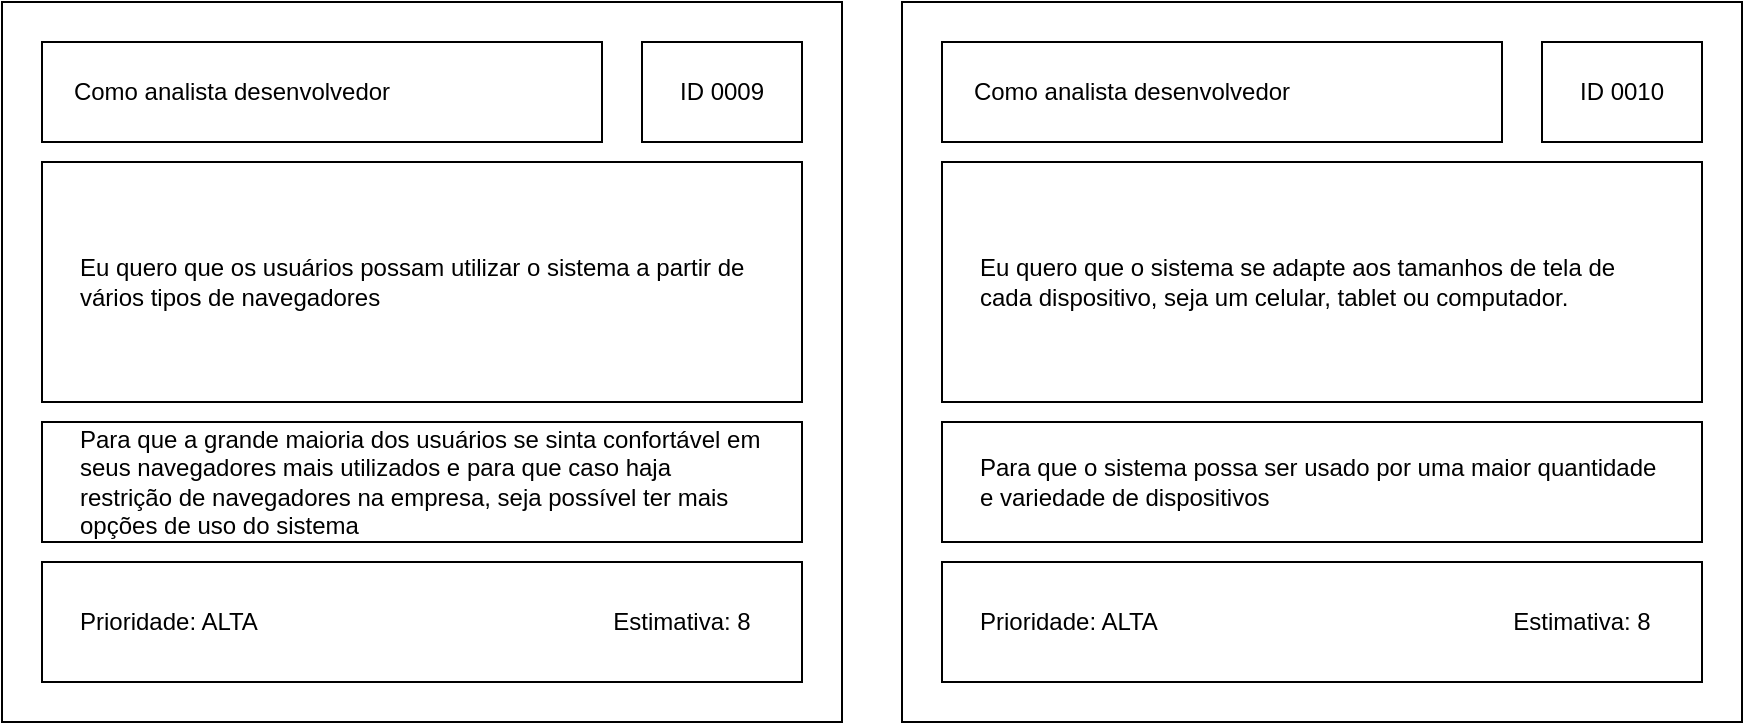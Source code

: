 <mxfile version="14.1.8" type="device"><diagram id="Y2dY6pVj6eskUl1Qb5Ph" name="Página-1"><mxGraphModel dx="1422" dy="822" grid="1" gridSize="10" guides="1" tooltips="1" connect="1" arrows="1" fold="1" page="1" pageScale="1" pageWidth="827" pageHeight="1169" math="0" shadow="0"><root><mxCell id="0"/><mxCell id="1" parent="0"/><mxCell id="jgaJscuF3KKtH_87hPVX-1" value="" style="rounded=0;whiteSpace=wrap;html=1;" parent="1" vertex="1"><mxGeometry x="200" y="160" width="420" height="360" as="geometry"/></mxCell><mxCell id="jgaJscuF3KKtH_87hPVX-3" value="" style="rounded=0;whiteSpace=wrap;html=1;" parent="1" vertex="1"><mxGeometry x="220" y="180" width="280" height="50" as="geometry"/></mxCell><mxCell id="jgaJscuF3KKtH_87hPVX-4" value="" style="rounded=0;whiteSpace=wrap;html=1;" parent="1" vertex="1"><mxGeometry x="520" y="180" width="80" height="50" as="geometry"/></mxCell><mxCell id="jgaJscuF3KKtH_87hPVX-5" value="Como analista desenvolvedor" style="text;html=1;strokeColor=none;fillColor=none;align=center;verticalAlign=middle;whiteSpace=wrap;rounded=0;" parent="1" vertex="1"><mxGeometry x="230" y="195" width="170" height="20" as="geometry"/></mxCell><mxCell id="jgaJscuF3KKtH_87hPVX-6" value="ID 0009" style="text;html=1;strokeColor=none;fillColor=none;align=center;verticalAlign=middle;whiteSpace=wrap;rounded=0;" parent="1" vertex="1"><mxGeometry x="530" y="195" width="60" height="20" as="geometry"/></mxCell><mxCell id="jgaJscuF3KKtH_87hPVX-7" value="Eu quero que os usuários possam utilizar o sistema a partir de vários tipos de navegadores" style="rounded=0;whiteSpace=wrap;html=1;align=left;spacingLeft=17;spacingRight=17;" parent="1" vertex="1"><mxGeometry x="220" y="240" width="380" height="120" as="geometry"/></mxCell><mxCell id="jgaJscuF3KKtH_87hPVX-9" value="Para que a grande maioria dos usuários se sinta confortável em seus navegadores mais utilizados e para que caso haja restrição de navegadores na empresa, seja possível ter mais opções de uso do sistema" style="rounded=0;whiteSpace=wrap;html=1;align=left;spacingLeft=17;spacingRight=17;" parent="1" vertex="1"><mxGeometry x="220" y="370" width="380" height="60" as="geometry"/></mxCell><mxCell id="jgaJscuF3KKtH_87hPVX-10" value="Prioridade: ALTA" style="rounded=0;whiteSpace=wrap;html=1;align=left;spacingLeft=17;spacingRight=17;" parent="1" vertex="1"><mxGeometry x="220" y="440" width="380" height="60" as="geometry"/></mxCell><mxCell id="jgaJscuF3KKtH_87hPVX-11" value="Estimativa: 8" style="text;html=1;strokeColor=none;fillColor=none;align=center;verticalAlign=middle;whiteSpace=wrap;rounded=0;" parent="1" vertex="1"><mxGeometry x="500" y="460" width="80" height="20" as="geometry"/></mxCell><mxCell id="jgaJscuF3KKtH_87hPVX-12" value="" style="rounded=0;whiteSpace=wrap;html=1;" parent="1" vertex="1"><mxGeometry x="650" y="160" width="420" height="360" as="geometry"/></mxCell><mxCell id="jgaJscuF3KKtH_87hPVX-13" value="" style="rounded=0;whiteSpace=wrap;html=1;" parent="1" vertex="1"><mxGeometry x="670" y="180" width="280" height="50" as="geometry"/></mxCell><mxCell id="jgaJscuF3KKtH_87hPVX-14" value="" style="rounded=0;whiteSpace=wrap;html=1;" parent="1" vertex="1"><mxGeometry x="970" y="180" width="80" height="50" as="geometry"/></mxCell><mxCell id="jgaJscuF3KKtH_87hPVX-15" value="Como analista desenvolvedor" style="text;html=1;strokeColor=none;fillColor=none;align=center;verticalAlign=middle;whiteSpace=wrap;rounded=0;" parent="1" vertex="1"><mxGeometry x="680" y="195" width="170" height="20" as="geometry"/></mxCell><mxCell id="jgaJscuF3KKtH_87hPVX-16" value="ID 0010" style="text;html=1;strokeColor=none;fillColor=none;align=center;verticalAlign=middle;whiteSpace=wrap;rounded=0;" parent="1" vertex="1"><mxGeometry x="980" y="195" width="60" height="20" as="geometry"/></mxCell><mxCell id="jgaJscuF3KKtH_87hPVX-17" value="Eu quero que o sistema se adapte aos tamanhos de tela de cada dispositivo, seja um celular, tablet ou computador." style="rounded=0;whiteSpace=wrap;html=1;align=left;spacingLeft=17;spacingRight=17;" parent="1" vertex="1"><mxGeometry x="670" y="240" width="380" height="120" as="geometry"/></mxCell><mxCell id="jgaJscuF3KKtH_87hPVX-18" value="Para que o sistema possa ser usado por uma maior quantidade e variedade de dispositivos" style="rounded=0;whiteSpace=wrap;html=1;align=left;spacingLeft=17;spacingRight=17;" parent="1" vertex="1"><mxGeometry x="670" y="370" width="380" height="60" as="geometry"/></mxCell><mxCell id="jgaJscuF3KKtH_87hPVX-19" value="Prioridade: ALTA" style="rounded=0;whiteSpace=wrap;html=1;align=left;spacingLeft=17;spacingRight=17;" parent="1" vertex="1"><mxGeometry x="670" y="440" width="380" height="60" as="geometry"/></mxCell><mxCell id="jgaJscuF3KKtH_87hPVX-20" value="Estimativa: 8" style="text;html=1;strokeColor=none;fillColor=none;align=center;verticalAlign=middle;whiteSpace=wrap;rounded=0;" parent="1" vertex="1"><mxGeometry x="950" y="460" width="80" height="20" as="geometry"/></mxCell></root></mxGraphModel></diagram></mxfile>